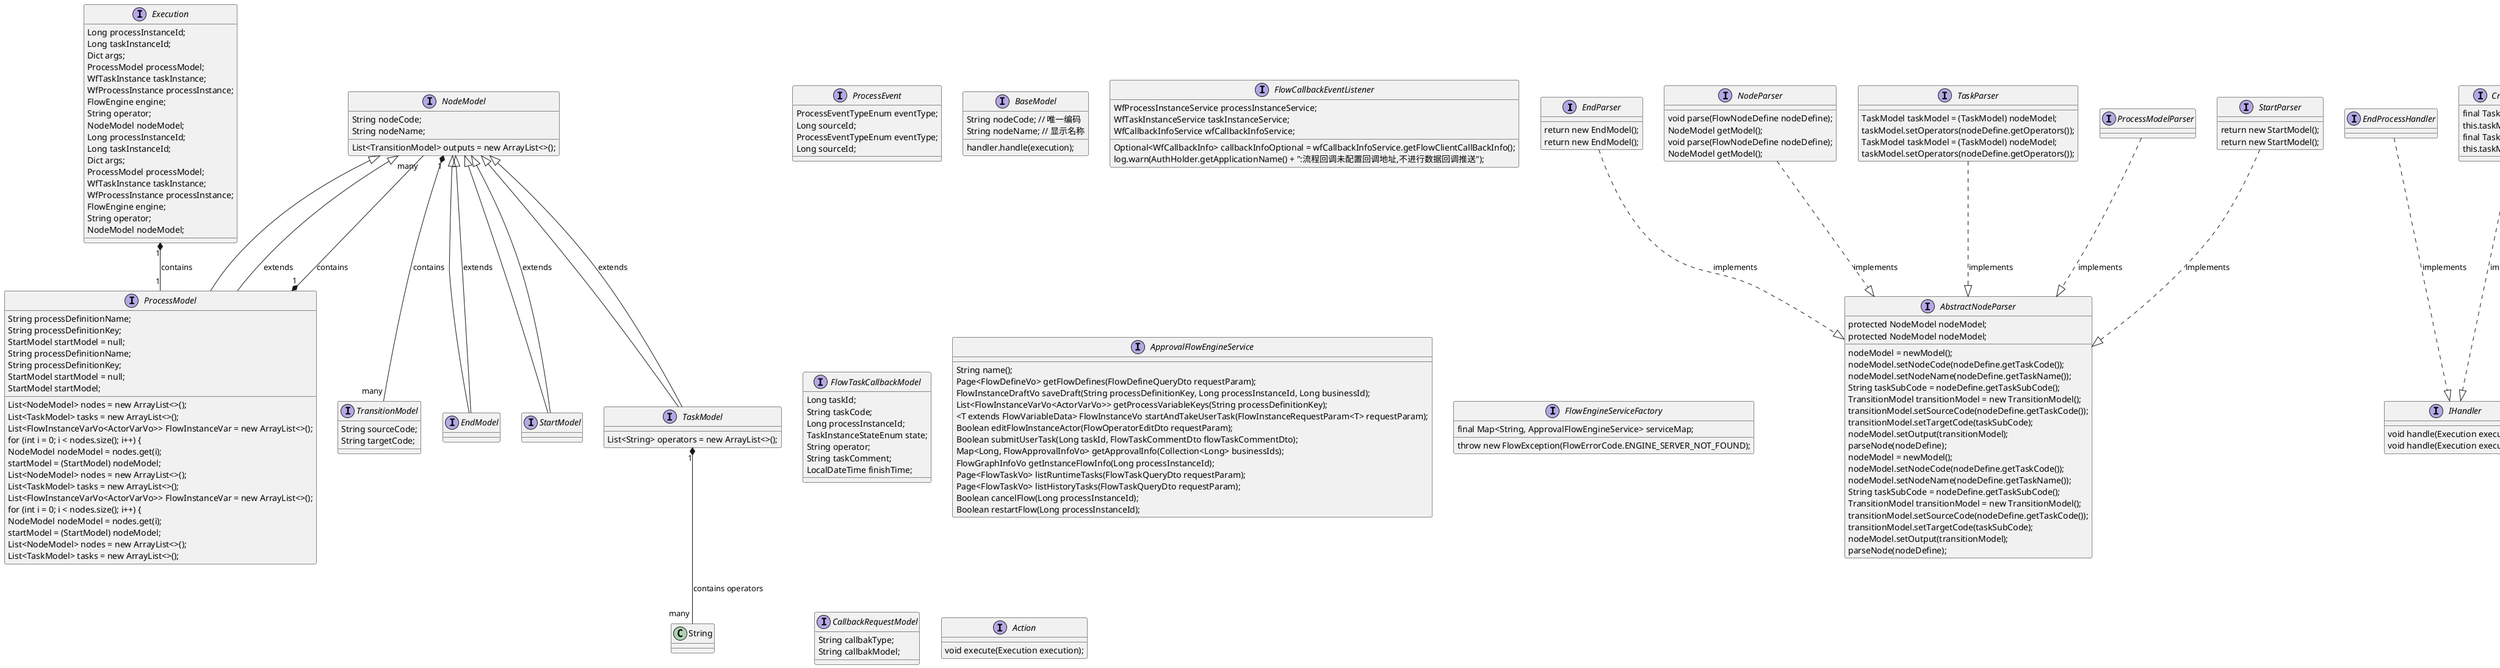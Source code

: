 @startuml
interface EndParser {
    return new EndModel();
}
interface AbstractNodeParser {
    protected NodeModel nodeModel;
    nodeModel = newModel();
    nodeModel.setNodeCode(nodeDefine.getTaskCode());
    nodeModel.setNodeName(nodeDefine.getTaskName());
    String taskSubCode = nodeDefine.getTaskSubCode();
    TransitionModel transitionModel = new TransitionModel();
    transitionModel.setSourceCode(nodeDefine.getTaskCode());
    transitionModel.setTargetCode(taskSubCode);
    nodeModel.setOutput(transitionModel);
    parseNode(nodeDefine);
}
interface NodeParser {
    void parse(FlowNodeDefine nodeDefine);
    NodeModel getModel();
}
interface TaskParser {
    TaskModel taskModel = (TaskModel) nodeModel;
    taskModel.setOperators(nodeDefine.getOperators());
}
interface ProcessModelParser {
}
interface EndProcessHandler {
}

interface StartParser {
    return new StartModel();
}
interface IHandler {
    void handle(Execution execution);
}
interface CreateTaskHandler {
     final TaskModel taskModel;
    this.taskModel = taskModel;
}
interface ProcessModel {
     String processDefinitionName;
     String processDefinitionKey;
    StartModel startModel = null;
    List<NodeModel> nodes = new ArrayList<>();
    List<TaskModel> tasks = new ArrayList<>();
    List<FlowInstanceVarVo<ActorVarVo>> FlowInstanceVar = new ArrayList<>();
    for (int i = 0; i < nodes.size(); i++) {
    NodeModel nodeModel = nodes.get(i);
    startModel = (StartModel) nodeModel;
}
interface Execution {
     Long processInstanceId;
     Long taskInstanceId;
     Dict args;
     ProcessModel processModel;
     WfTaskInstance taskInstance;
     WfProcessInstance processInstance;
     FlowEngine engine;
     String operator;
     NodeModel nodeModel;
}
interface ProcessEvent {
     ProcessEventTypeEnum eventType;
     Long sourceId;
}
interface EndParser {
    return new EndModel();
}
interface AbstractNodeParser {
    protected NodeModel nodeModel;
    nodeModel = newModel();
    nodeModel.setNodeCode(nodeDefine.getTaskCode());
    nodeModel.setNodeName(nodeDefine.getTaskName());
    String taskSubCode = nodeDefine.getTaskSubCode();
    TransitionModel transitionModel = new TransitionModel();
    transitionModel.setSourceCode(nodeDefine.getTaskCode());
    transitionModel.setTargetCode(taskSubCode);
    nodeModel.setOutput(transitionModel);
    parseNode(nodeDefine);
}
interface NodeParser {
    void parse(FlowNodeDefine nodeDefine);
    NodeModel getModel();
}
interface TaskParser {
    TaskModel taskModel = (TaskModel) nodeModel;
    taskModel.setOperators(nodeDefine.getOperators());
}
interface ProcessModelParser {
}
interface EndProcessHandler {
}
interface BaseModel {
     String nodeCode; // 唯一编码
     String nodeName; // 显示名称
    handler.handle(execution);
}
interface StartParser {
    return new StartModel();
}
interface IHandler {
    void handle(Execution execution);
}
interface CreateTaskHandler {
     final TaskModel taskModel;
    this.taskModel = taskModel;
}
interface ProcessModel {
     String processDefinitionName;
     String processDefinitionKey;
    StartModel startModel = null;
    List<NodeModel> nodes = new ArrayList<>();
    List<TaskModel> tasks = new ArrayList<>();
    List<FlowInstanceVarVo<ActorVarVo>> FlowInstanceVar = new ArrayList<>();
    for (int i = 0; i < nodes.size(); i++) {
    NodeModel nodeModel = nodes.get(i);
    startModel = (StartModel) nodeModel;
}
interface Execution {
     Long processInstanceId;
     Long taskInstanceId;
     Dict args;
     ProcessModel processModel;
     WfTaskInstance taskInstance;
     WfProcessInstance processInstance;
     FlowEngine engine;
     String operator;
     NodeModel nodeModel;
}
interface ProcessEvent {
     ProcessEventTypeEnum eventType;
     Long sourceId;
}
interface FlowCallbackEventListener {
    WfProcessInstanceService processInstanceService;
    WfTaskInstanceService taskInstanceService;
    WfCallbackInfoService wfCallbackInfoService;
    Optional<WfCallbackInfo> callbackInfoOptional = wfCallbackInfoService.getFlowClientCallBackInfo();
    log.warn(AuthHolder.getApplicationName() + ":流程回调未配置回调地址,不进行数据回调推送");
}
interface FlowTaskCallbackModel {
    Long taskId;
    String taskCode;
    Long processInstanceId;
    TaskInstanceStateEnum state;
    String operator;
    String taskComment;
    LocalDateTime finishTime;
}
interface ApprovalFlowEngineService {
    String name();
    Page<FlowDefineVo> getFlowDefines(FlowDefineQueryDto requestParam);
    FlowInstanceDraftVo saveDraft(String processDefinitionKey, Long processInstanceId, Long businessId);
    List<FlowInstanceVarVo<ActorVarVo>> getProcessVariableKeys(String processDefinitionKey);
    <T extends FlowVariableData> FlowInstanceVo startAndTakeUserTask(FlowInstanceRequestParam<T> requestParam);
    Boolean editFlowInstanceActor(FlowOperatorEditDto requestParam);
    Boolean submitUserTask(Long taskId, FlowTaskCommentDto flowTaskCommentDto);
    Map<Long, FlowApprovalInfoVo> getApprovalInfo(Collection<Long> businessIds);
    FlowGraphInfoVo getInstanceFlowInfo(Long processInstanceId);
    Page<FlowTaskVo> listRuntimeTasks(FlowTaskQueryDto requestParam);
    Page<FlowTaskVo> listHistoryTasks(FlowTaskQueryDto requestParam);
    Boolean cancelFlow(Long processInstanceId);
    Boolean restartFlow(Long processInstanceId);
}
interface FlowEngineServiceFactory {
    final Map<String, ApprovalFlowEngineService> serviceMap;
    throw new FlowException(FlowErrorCode.ENGINE_SERVER_NOT_FOUND);
}
interface CallbackRequestModel {
    String callbakType;
    String callbakModel;
}
interface Action {
    void execute(Execution execution);
}
interface NodeModel {
    String nodeCode;
    String nodeName;
    List<TransitionModel> outputs = new ArrayList<>();
}
interface TransitionModel {
    String sourceCode;
    String targetCode;
}
interface EndModel extends NodeModel {
}
interface StartModel extends NodeModel {
}
interface TaskModel extends NodeModel {
    List<String> operators = new ArrayList<>();
}
interface ProcessModel extends NodeModel {
    List<NodeModel> nodes = new ArrayList<>();
    List<TaskModel> tasks = new ArrayList<>();
    StartModel startModel;
}

' 继承和实现关系
StartModel -up-|> NodeModel : extends
EndModel -up-|> NodeModel : extends
TaskModel -up-|> NodeModel : extends
ProcessModel -up-|> NodeModel : extends

' 实现关系
EndParser ..|> AbstractNodeParser : implements
NodeParser ..|> AbstractNodeParser : implements
TaskParser ..|> AbstractNodeParser : implements
ProcessModelParser ..|> AbstractNodeParser : implements

StartParser ..|> AbstractNodeParser : implements
CreateTaskHandler ..|> IHandler : implements
EndProcessHandler ..|> IHandler : implements

' 其他重要的类与接口关系
Execution "1" *-- "1" ProcessModel : contains
ProcessModel "1" *-- "many" NodeModel : contains
NodeModel "1" *-- "many" TransitionModel : contains
TaskModel "1" *-- "many" String : contains operators
@enduml